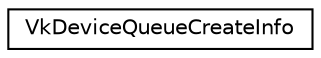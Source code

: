 digraph "Graphical Class Hierarchy"
{
 // LATEX_PDF_SIZE
  edge [fontname="Helvetica",fontsize="10",labelfontname="Helvetica",labelfontsize="10"];
  node [fontname="Helvetica",fontsize="10",shape=record];
  rankdir="LR";
  Node0 [label="VkDeviceQueueCreateInfo",height=0.2,width=0.4,color="black", fillcolor="white", style="filled",URL="$structVkDeviceQueueCreateInfo.html",tooltip=" "];
}

